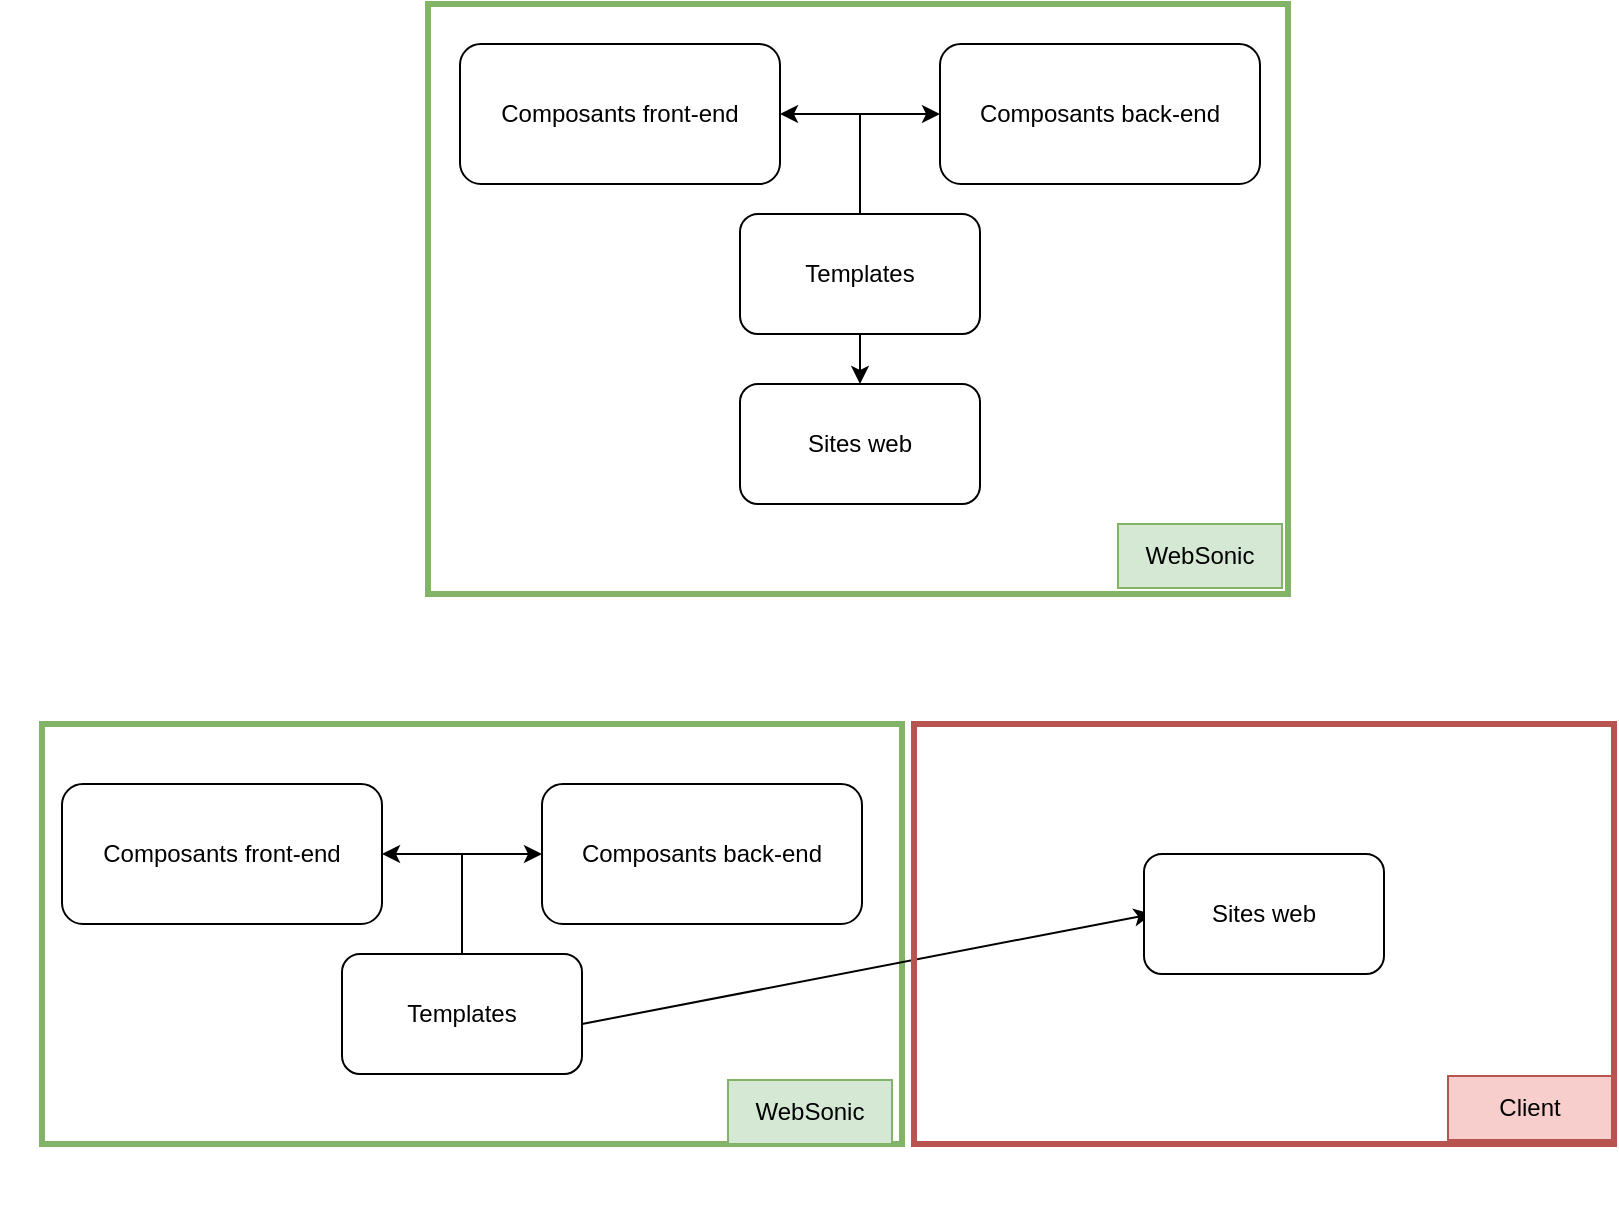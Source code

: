 <mxfile version="21.7.5" type="github">
  <diagram name="Page-1" id="4aeB6z92RJJiPWzYteNc">
    <mxGraphModel dx="1434" dy="726" grid="1" gridSize="10" guides="1" tooltips="1" connect="1" arrows="1" fold="1" page="1" pageScale="1" pageWidth="827" pageHeight="1169" math="0" shadow="0">
      <root>
        <mxCell id="0" />
        <mxCell id="1" parent="0" />
        <mxCell id="lYLlhKWeRg74tEbyo-01-1" value="Composants front-end" style="rounded=1;whiteSpace=wrap;html=1;" vertex="1" parent="1">
          <mxGeometry x="230" y="40" width="160" height="70" as="geometry" />
        </mxCell>
        <mxCell id="lYLlhKWeRg74tEbyo-01-2" value="Composants back-end" style="rounded=1;whiteSpace=wrap;html=1;" vertex="1" parent="1">
          <mxGeometry x="470" y="40" width="160" height="70" as="geometry" />
        </mxCell>
        <mxCell id="lYLlhKWeRg74tEbyo-01-5" value="" style="group" vertex="1" connectable="0" parent="1">
          <mxGeometry x="430" y="75" height="50" as="geometry" />
        </mxCell>
        <mxCell id="lYLlhKWeRg74tEbyo-01-3" value="" style="endArrow=classic;startArrow=classic;html=1;rounded=0;exitX=1;exitY=0.5;exitDx=0;exitDy=0;entryX=0;entryY=0.5;entryDx=0;entryDy=0;" edge="1" parent="lYLlhKWeRg74tEbyo-01-5" source="lYLlhKWeRg74tEbyo-01-1" target="lYLlhKWeRg74tEbyo-01-2">
          <mxGeometry width="50" height="50" relative="1" as="geometry">
            <mxPoint x="-10" y="195" as="sourcePoint" />
            <mxPoint x="40" y="145" as="targetPoint" />
          </mxGeometry>
        </mxCell>
        <mxCell id="lYLlhKWeRg74tEbyo-01-4" value="" style="endArrow=none;html=1;rounded=0;" edge="1" parent="lYLlhKWeRg74tEbyo-01-5">
          <mxGeometry width="50" height="50" relative="1" as="geometry">
            <mxPoint y="50" as="sourcePoint" />
            <mxPoint as="targetPoint" />
          </mxGeometry>
        </mxCell>
        <mxCell id="lYLlhKWeRg74tEbyo-01-6" value="Templates" style="rounded=1;whiteSpace=wrap;html=1;" vertex="1" parent="1">
          <mxGeometry x="370" y="125" width="120" height="60" as="geometry" />
        </mxCell>
        <mxCell id="lYLlhKWeRg74tEbyo-01-7" value="" style="endArrow=classic;html=1;rounded=0;exitX=0.5;exitY=1;exitDx=0;exitDy=0;" edge="1" parent="1" source="lYLlhKWeRg74tEbyo-01-6">
          <mxGeometry width="50" height="50" relative="1" as="geometry">
            <mxPoint x="420" y="270" as="sourcePoint" />
            <mxPoint x="430" y="210" as="targetPoint" />
          </mxGeometry>
        </mxCell>
        <mxCell id="lYLlhKWeRg74tEbyo-01-9" value="Sites web" style="rounded=1;whiteSpace=wrap;html=1;" vertex="1" parent="1">
          <mxGeometry x="370" y="210" width="120" height="60" as="geometry" />
        </mxCell>
        <mxCell id="lYLlhKWeRg74tEbyo-01-20" value="" style="group" vertex="1" connectable="0" parent="1">
          <mxGeometry x="214" y="20" width="430" height="295" as="geometry" />
        </mxCell>
        <mxCell id="lYLlhKWeRg74tEbyo-01-18" value="" style="rounded=0;whiteSpace=wrap;html=1;fillColor=none;strokeColor=#82b366;strokeWidth=3;" vertex="1" parent="lYLlhKWeRg74tEbyo-01-20">
          <mxGeometry width="430" height="295" as="geometry" />
        </mxCell>
        <mxCell id="lYLlhKWeRg74tEbyo-01-19" value="WebSonic" style="rounded=0;whiteSpace=wrap;html=1;fillColor=#d5e8d4;strokeColor=#82b366;" vertex="1" parent="lYLlhKWeRg74tEbyo-01-20">
          <mxGeometry x="345" y="260" width="82" height="32" as="geometry" />
        </mxCell>
        <mxCell id="lYLlhKWeRg74tEbyo-01-21" value="" style="group" vertex="1" connectable="0" parent="1">
          <mxGeometry y="330" width="565" height="295" as="geometry" />
        </mxCell>
        <mxCell id="lYLlhKWeRg74tEbyo-01-34" value="" style="group" vertex="1" connectable="0" parent="lYLlhKWeRg74tEbyo-01-21">
          <mxGeometry x="21" y="50" width="555" height="210" as="geometry" />
        </mxCell>
        <mxCell id="lYLlhKWeRg74tEbyo-01-22" value="" style="rounded=0;whiteSpace=wrap;html=1;fillColor=none;strokeColor=#82b366;strokeWidth=3;" vertex="1" parent="lYLlhKWeRg74tEbyo-01-34">
          <mxGeometry width="430" height="210" as="geometry" />
        </mxCell>
        <mxCell id="lYLlhKWeRg74tEbyo-01-23" value="WebSonic" style="rounded=0;whiteSpace=wrap;html=1;fillColor=#d5e8d4;strokeColor=#82b366;" vertex="1" parent="lYLlhKWeRg74tEbyo-01-34">
          <mxGeometry x="343" y="178" width="82" height="32" as="geometry" />
        </mxCell>
        <mxCell id="lYLlhKWeRg74tEbyo-01-32" value="" style="endArrow=classic;html=1;rounded=0;entryX=0;entryY=0.5;entryDx=0;entryDy=0;" edge="1" parent="lYLlhKWeRg74tEbyo-01-34">
          <mxGeometry width="50" height="50" relative="1" as="geometry">
            <mxPoint x="270" y="150" as="sourcePoint" />
            <mxPoint x="555" y="95" as="targetPoint" />
          </mxGeometry>
        </mxCell>
        <mxCell id="lYLlhKWeRg74tEbyo-01-33" value="" style="group" vertex="1" connectable="0" parent="1">
          <mxGeometry x="31" y="380" width="776" height="210" as="geometry" />
        </mxCell>
        <mxCell id="lYLlhKWeRg74tEbyo-01-29" value="Sites web" style="rounded=1;whiteSpace=wrap;html=1;" vertex="1" parent="lYLlhKWeRg74tEbyo-01-33">
          <mxGeometry x="541" y="65" width="120" height="60" as="geometry" />
        </mxCell>
        <mxCell id="lYLlhKWeRg74tEbyo-01-30" value="" style="rounded=0;whiteSpace=wrap;html=1;fillColor=none;strokeColor=#b85450;strokeWidth=3;" vertex="1" parent="lYLlhKWeRg74tEbyo-01-33">
          <mxGeometry x="426" width="350" height="210" as="geometry" />
        </mxCell>
        <mxCell id="lYLlhKWeRg74tEbyo-01-10" value="Composants front-end" style="rounded=1;whiteSpace=wrap;html=1;" vertex="1" parent="lYLlhKWeRg74tEbyo-01-33">
          <mxGeometry y="30" width="160" height="70" as="geometry" />
        </mxCell>
        <mxCell id="lYLlhKWeRg74tEbyo-01-11" value="Composants back-end" style="rounded=1;whiteSpace=wrap;html=1;" vertex="1" parent="lYLlhKWeRg74tEbyo-01-33">
          <mxGeometry x="240" y="30" width="160" height="70" as="geometry" />
        </mxCell>
        <mxCell id="lYLlhKWeRg74tEbyo-01-12" value="" style="group" vertex="1" connectable="0" parent="lYLlhKWeRg74tEbyo-01-33">
          <mxGeometry x="200" y="65" height="50" as="geometry" />
        </mxCell>
        <mxCell id="lYLlhKWeRg74tEbyo-01-14" value="" style="endArrow=none;html=1;rounded=0;" edge="1" parent="lYLlhKWeRg74tEbyo-01-12">
          <mxGeometry width="50" height="50" relative="1" as="geometry">
            <mxPoint y="50" as="sourcePoint" />
            <mxPoint as="targetPoint" />
          </mxGeometry>
        </mxCell>
        <mxCell id="lYLlhKWeRg74tEbyo-01-15" value="Templates" style="rounded=1;whiteSpace=wrap;html=1;" vertex="1" parent="lYLlhKWeRg74tEbyo-01-33">
          <mxGeometry x="140" y="115" width="120" height="60" as="geometry" />
        </mxCell>
        <mxCell id="lYLlhKWeRg74tEbyo-01-31" value="Client" style="rounded=0;whiteSpace=wrap;html=1;fillColor=#f8cecc;strokeColor=#b85450;" vertex="1" parent="lYLlhKWeRg74tEbyo-01-33">
          <mxGeometry x="693" y="176" width="82" height="32" as="geometry" />
        </mxCell>
        <mxCell id="lYLlhKWeRg74tEbyo-01-13" value="" style="endArrow=classic;startArrow=classic;html=1;rounded=0;exitX=1;exitY=0.5;exitDx=0;exitDy=0;entryX=0;entryY=0.5;entryDx=0;entryDy=0;" edge="1" parent="lYLlhKWeRg74tEbyo-01-33" source="lYLlhKWeRg74tEbyo-01-10" target="lYLlhKWeRg74tEbyo-01-11">
          <mxGeometry width="50" height="50" relative="1" as="geometry">
            <mxPoint x="210" y="600" as="sourcePoint" />
            <mxPoint x="260" y="550" as="targetPoint" />
          </mxGeometry>
        </mxCell>
      </root>
    </mxGraphModel>
  </diagram>
</mxfile>
